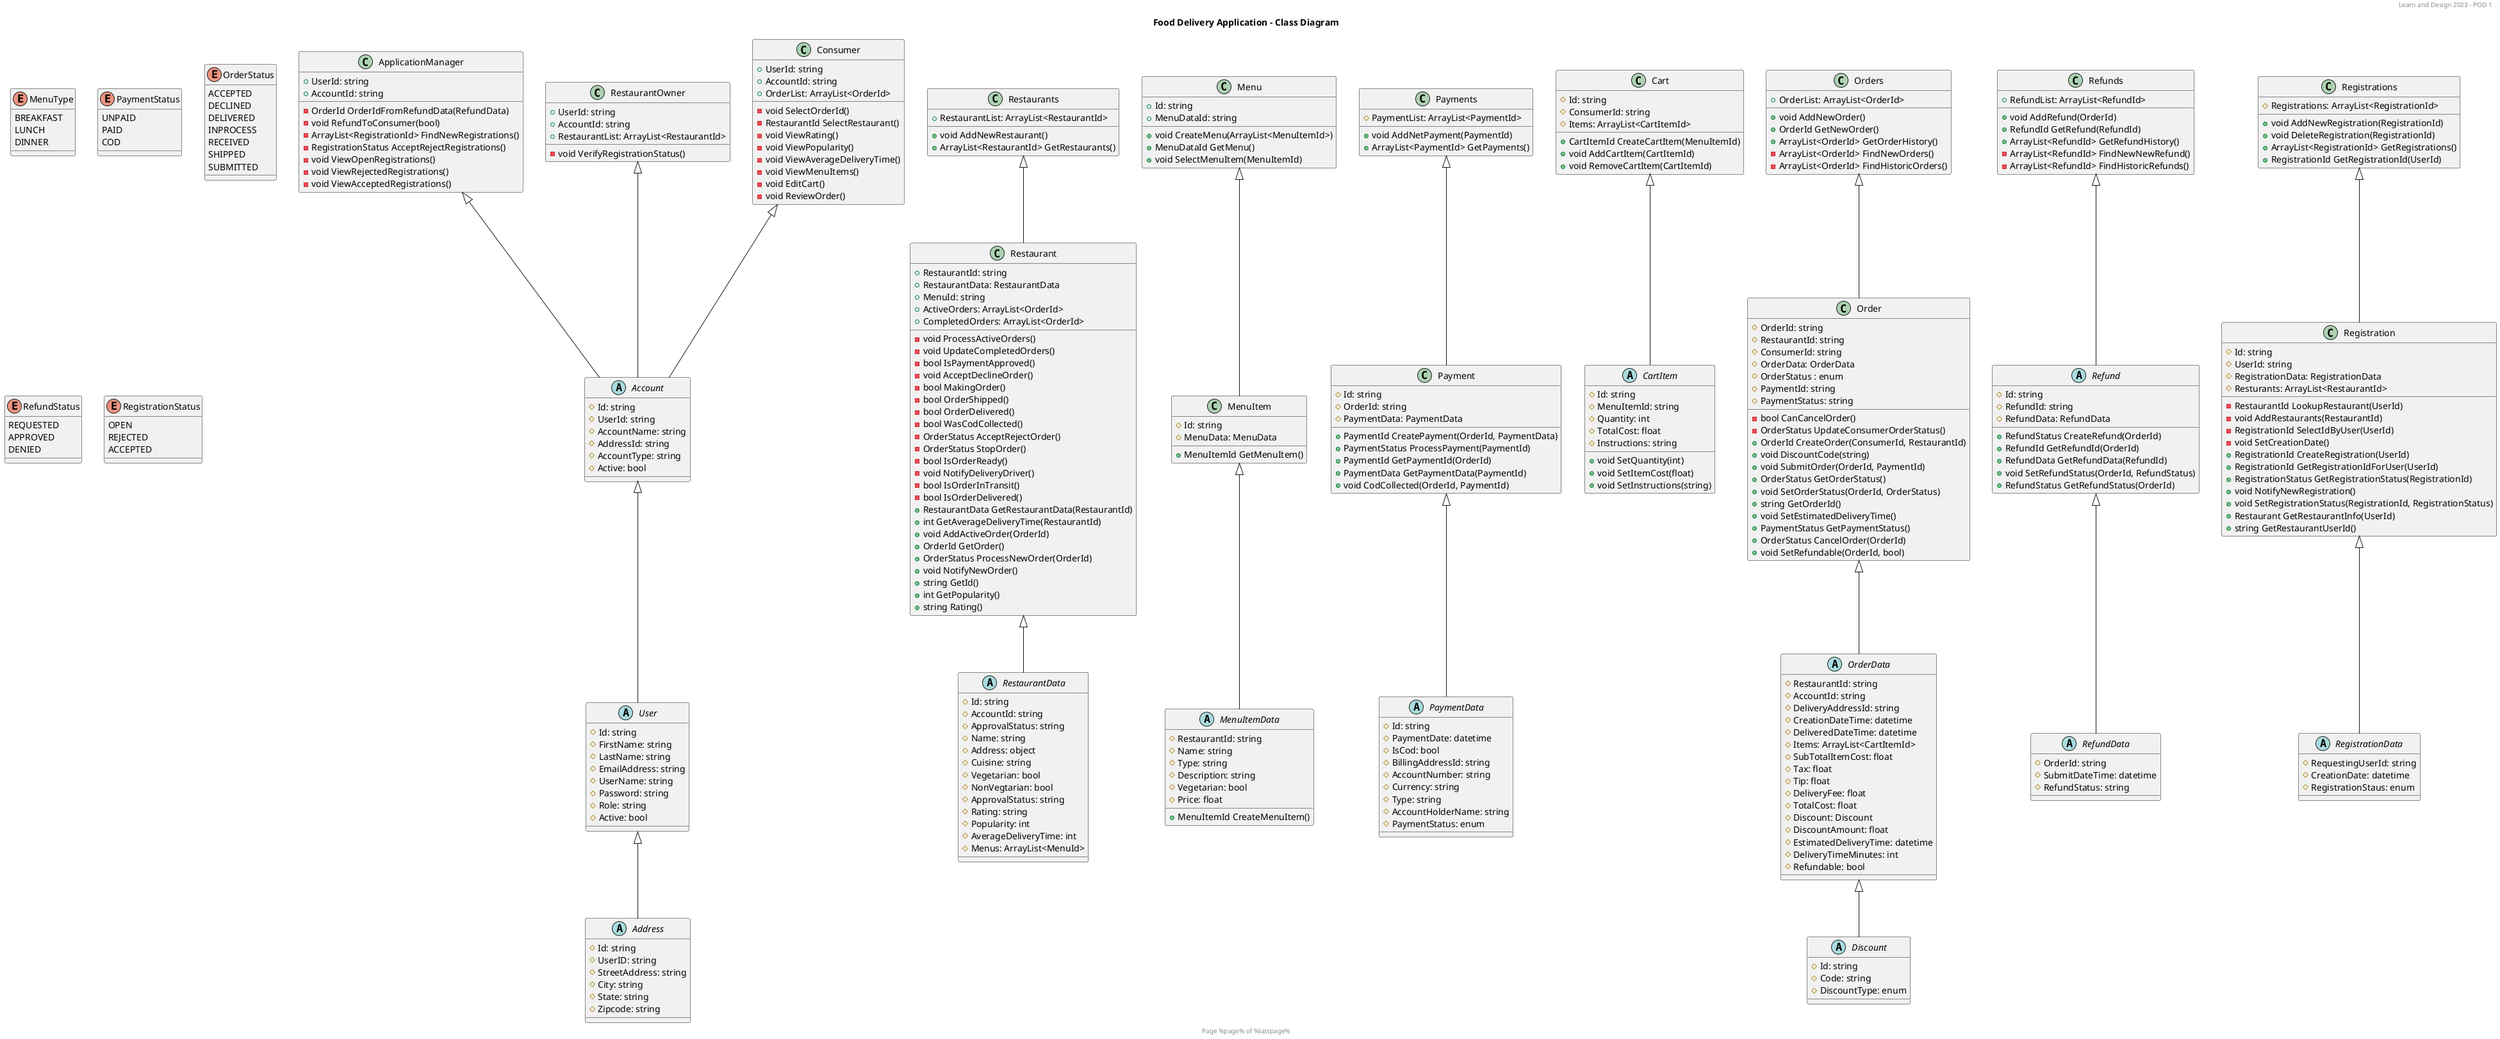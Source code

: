 @startuml
header Learn and Design 2023 - POD 1
footer Page %page% of %lastpage%
title: Food Delivery Application - Class Diagram

abstract class User {
    # Id: string
    # FirstName: string
    # LastName: string
    # EmailAddress: string
    # UserName: string
    # Password: string
    # Role: string
    # Active: bool
}

abstract class Address {
    # Id: string
    # UserID: string
    # StreetAddress: string
    # City: string
    # State: string
    # Zipcode: string
}

abstract class Account {
    # Id: string
    # UserId: string
    # AccountName: string
    # AddressId: string
    # AccountType: string
    # Active: bool
}

class Restaurants {
    + RestaurantList: ArrayList<RestaurantId>
    + void AddNewRestaurant()
    + ArrayList<RestaurantId> GetRestaurants()
}

class Restaurant {
    + RestaurantId: string
    + RestaurantData: RestaurantData
    + MenuId: string
    + ActiveOrders: ArrayList<OrderId>
    + CompletedOrders: ArrayList<OrderId>
    - void ProcessActiveOrders()
    - void UpdateCompletedOrders()
    - bool IsPaymentApproved()
    - void AcceptDeclineOrder()
    - bool MakingOrder()
    - bool OrderShipped()
    - bool OrderDelivered()
    - bool WasCodCollected()
    - OrderStatus AcceptRejectOrder()
    - OrderStatus StopOrder()
    - bool IsOrderReady()
    - void NotifyDeliveryDriver()
    - bool IsOrderInTransit()
    - bool IsOrderDelivered()
    + RestaurantData GetRestaurantData(RestaurantId)
    + int GetAverageDeliveryTime(RestaurantId)
    + void AddActiveOrder(OrderId)
    + OrderId GetOrder()
    + OrderStatus ProcessNewOrder(OrderId)
    + void NotifyNewOrder()
    + string GetId()
    + int GetPopularity()
    + string Rating()
}

abstract class RestaurantData {
    # Id: string
    # AccountId: string
    # ApprovalStatus: string
    # Name: string
    # Address: object
    # Cuisine: string
    # Vegetarian: bool
    # NonVegtarian: bool
    # ApprovalStatus: string
    # Rating: string
    # Popularity: int
    # AverageDeliveryTime: int
    # Menus: ArrayList<MenuId>
}


abstract class MenuItemData {
    # RestaurantId: string
    # Name: string
    # Type: string
    # Description: string
    # Vegetarian: bool
    # Price: float
    + MenuItemId CreateMenuItem()
}

class Menu {
    + Id: string
    + MenuDataId: string
    + void CreateMenu(ArrayList<MenuItemId>)
    + MenuDataId GetMenu()
    + void SelectMenuItem(MenuItemId)
}

class MenuItem {
    # Id: string
    # MenuData: MenuData
    + MenuItemId GetMenuItem()
}

enum MenuType {
    BREAKFAST
    LUNCH
    DINNER
}

class Payments {
    # PaymentList: ArrayList<PaymentId>
    + void AddNetPayment(PaymentId)
    + ArrayList<PaymentId> GetPayments()
}

class Payment {
    # Id: string
    # OrderId: string
    # PaymentData: PaymentData
    + PaymentId CreatePayment(OrderId, PaymentData)
    + PaymentStatus ProcessPayment(PaymentId)
    + PaymentId GetPaymentId(OrderId)
    + PaymentData GetPaymentData(PaymentId)
    + void CodCollected(OrderId, PaymentId)
}

abstract class PaymentData {
    # Id: string
    # PaymentDate: datetime
    # IsCod: bool
    # BillingAddressId: string
    # AccountNumber: string
    # Currency: string
    # Type: string
    # AccountHolderName: string
    # PaymentStatus: enum
}

enum PaymentStatus {
    UNPAID
    PAID
    COD
}

abstract class CartItem {
    # Id: string
    # MenuItemId: string
    # Quantity: int
    # TotalCost: float
    # Instructions: string
    + void SetQuantity(int)
    + void SetItemCost(float)
    + void SetInstructions(string)
}

class Cart {
    # Id: string
    # ConsumerId: string
    # Items: ArrayList<CartItemId>
    + CartItemId CreateCartItem(MenuItemId)
    + void AddCartItem(CartItemId)
    + void RemoveCartItem(CartItemId)
}

abstract class Discount {
    # Id: string
    # Code: string
    # DiscountType: enum
}

class Orders {
    + OrderList: ArrayList<OrderId>
    + void AddNewOrder()
    + OrderId GetNewOrder()
    + ArrayList<OrderId> GetOrderHistory()
    - ArrayList<OrderId> FindNewOrders()
    - ArrayList<OrderId> FindHistoricOrders()
}

class Order {
    # OrderId: string
    # RestaurantId: string
    # ConsumerId: string
    # OrderData: OrderData
    # OrderStatus : enum
    # PaymentId: string
    # PaymentStatus: string
    - bool CanCancelOrder()
    - OrderStatus UpdateConsumerOrderStatus()
    + OrderId CreateOrder(ConsumerId, RestaurantId)
    + void DiscountCode(string)
    + void SubmitOrder(OrderId, PaymentId)
    + OrderStatus GetOrderStatus()
    + void SetOrderStatus(OrderId, OrderStatus)
    + string GetOrderId()
    + void SetEstimatedDeliveryTime()
    + PaymentStatus GetPaymentStatus()
    + OrderStatus CancelOrder(OrderId)
    + void SetRefundable(OrderId, bool)
}

abstract class OrderData {
    # RestaurantId: string
    # AccountId: string
    # DeliveryAddressId: string
    # CreationDateTime: datetime
    # DeliveredDateTime: datetime
    # Items: ArrayList<CartItemId>
    # SubTotalItemCost: float
    # Tax: float
    # Tip: float
    # DeliveryFee: float
    # TotalCost: float
    # Discount: Discount
    # DiscountAmount: float
    # EstimatedDeliveryTime: datetime
    # DeliveryTimeMinutes: int
    # Refundable: bool
}

enum OrderStatus {
    ACCEPTED
    DECLINED
    DELIVERED
    INPROCESS
    RECEIVED
    SHIPPED
    SUBMITTED
}

class Refunds {
    + RefundList: ArrayList<RefundId>
    + void AddRefund(OrderId)
    + RefundId GetRefund(RefundId)
    + ArrayList<RefundId> GetRefundHistory()
    - ArrayList<RefundId> FindNewNewRefund()
    - ArrayList<RefundId> FindHistoricRefunds()
}

abstract class Refund {
    # Id: string
    # RefundId: string
    # RefundData: RefundData
    + RefundStatus CreateRefund(OrderId)
    + RefundId GetRefundId(OrderId)
    + RefundData GetRefundData(RefundId)
    + void SetRefundStatus(OrderId, RefundStatus)
    + RefundStatus GetRefundStatus(OrderId)
}

abstract class RefundData {
    # OrderId: string
    # SubmitDateTime: datetime
    # RefundStatus: string
}

enum RefundStatus {
    REQUESTED
    APPROVED
    DENIED
}

class ApplicationManager {
    + UserId: string
    + AccountId: string
    - OrderId OrderIdFromRefundData(RefundData)
    - void RefundToConsumer(bool)
    - ArrayList<RegistrationId> FindNewRegistrations()
    - RegistrationStatus AcceptRejectRegistrations()
    - void ViewOpenRegistrations()
    - void ViewRejectedRegistrations()
    - void ViewAcceptedRegistrations()
}

class RestaurantOwner {
    + UserId: string
    + AccountId: string
    + RestaurantList: ArrayList<RestaurantId>
    - void VerifyRegistrationStatus()
}

class Consumer {
    + UserId: string
    + AccountId: string
    + OrderList: ArrayList<OrderId>
    - void SelectOrderId()
    - RestaurantId SelectRestaurant()
    - void ViewRating()
    - void ViewPopularity()
    - void ViewAverageDeliveryTime()
    - void ViewMenuItems()
    - void EditCart()
    - void ReviewOrder()
}

class Registrations {
    # Registrations: ArrayList<RegistrationId>
    + void AddNewRegistration(RegistrationId)
    + void DeleteRegistration(RegistrationId)
    + ArrayList<RegistrationId> GetRegistrations()
    + RegistrationId GetRegistrationId(UserId)
}

class Registration {
    # Id: string
    # UserId: string
    # RegistrationData: RegistrationData
    # Resturants: ArrayList<RestaurantId>
    - RestaurantId LookupRestaurant(UserId)
    - void AddRestaurants(RestaurantId)
    - RegistrationId SelectIdByUser(UserId)
    - void SetCreationDate()
    + RegistrationId CreateRegistration(UserId)
    + RegistrationId GetRegistrationIdForUser(UserId)
    + RegistrationStatus GetRegistrationStatus(RegistrationId)
    + void NotifyNewRegistration()
    + void SetRegistrationStatus(RegistrationId, RegistrationStatus)
    + Restaurant GetRestaurantInfo(UserId)
    + string GetRestaurantUserId()
}

abstract class RegistrationData {
    # RequestingUserId: string
    # CreationDate: datetime
    # RegistrationStaus: enum

}

enum RegistrationStatus {
    OPEN
    REJECTED
    ACCEPTED
}


ApplicationManager <|-- Account
RestaurantOwner <|-- Account
Consumer <|-- Account
Account <|-- User
User <|-- Address
Restaurants <|-- Restaurant
Restaurant <|-- RestaurantData
MenuItem <|-- MenuItemData
Menu <|-- MenuItem
Orders<|-- Order
Order <|-- OrderData
OrderData <|-- Discount
Cart <|-- CartItem
Payments <|-- Payment
Payment <|-- PaymentData
Registrations <|-- Registration
Registration <|-- RegistrationData
Refunds <|-- Refund
Refund <|-- RefundData

@enduml